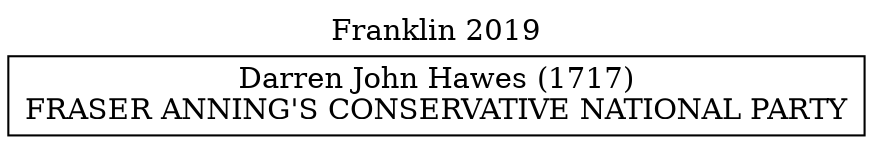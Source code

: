 // House preference flow
digraph "Darren John Hawes (1717)_Franklin_2019" {
	graph [label="Franklin 2019" labelloc=t mclimit=10]
	node [shape=box]
	"Darren John Hawes (1717)" [label="Darren John Hawes (1717)
FRASER ANNING'S CONSERVATIVE NATIONAL PARTY"]
}
